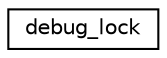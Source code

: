 digraph G
{
  edge [fontname="Helvetica",fontsize="10",labelfontname="Helvetica",labelfontsize="10"];
  node [fontname="Helvetica",fontsize="10",shape=record];
  rankdir="LR";
  Node1 [label="debug_lock",height=0.2,width=0.4,color="black", fillcolor="white", style="filled",URL="$structdebug__lock.html"];
}
